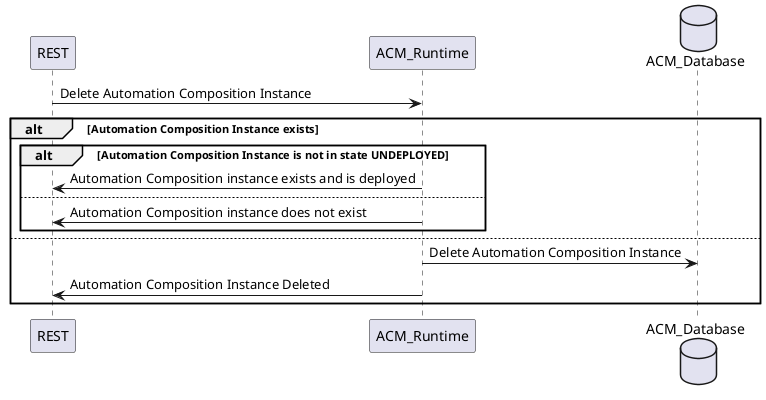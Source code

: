 @startuml
participant REST
participant ACM_Runtime
database ACM_Database

REST -> ACM_Runtime: Delete Automation Composition Instance

alt Automation Composition Instance exists
 alt Automation Composition Instance is not in state UNDEPLOYED
  ACM_Runtime -> REST: Automation Composition instance exists and is deployed
 else
  ACM_Runtime -> REST: Automation Composition instance does not exist
 end
else
 ACM_Runtime -> ACM_Database: Delete Automation Composition Instance
 ACM_Runtime -> REST: Automation Composition Instance Deleted
end

@enduml
